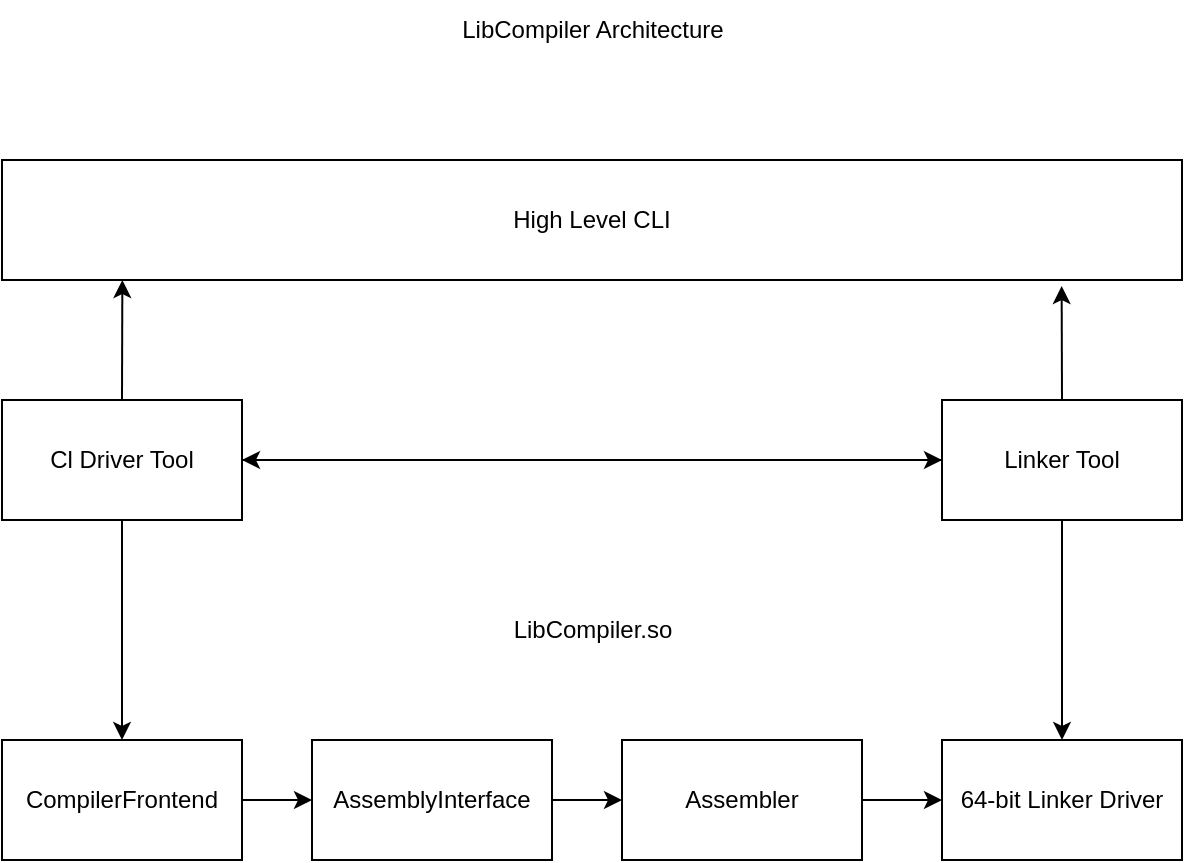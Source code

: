 <mxfile>
    <diagram id="Hvu3NLRsK3fSdSTnrkoh" name="Page-1">
        <mxGraphModel dx="1142" dy="550" grid="1" gridSize="10" guides="1" tooltips="1" connect="1" arrows="1" fold="1" page="1" pageScale="1" pageWidth="850" pageHeight="1100" math="0" shadow="0">
            <root>
                <mxCell id="0"/>
                <mxCell id="1" parent="0"/>
                <mxCell id="4" style="edgeStyle=none;html=1;exitX=1;exitY=0.5;exitDx=0;exitDy=0;" edge="1" parent="1" source="2" target="3">
                    <mxGeometry relative="1" as="geometry"/>
                </mxCell>
                <mxCell id="2" value="CompilerFrontend" style="rounded=0;whiteSpace=wrap;html=1;" vertex="1" parent="1">
                    <mxGeometry x="130" y="580" width="120" height="60" as="geometry"/>
                </mxCell>
                <mxCell id="6" style="edgeStyle=none;html=1;" edge="1" parent="1" source="3" target="5">
                    <mxGeometry relative="1" as="geometry"/>
                </mxCell>
                <mxCell id="3" value="AssemblyInterface" style="rounded=0;whiteSpace=wrap;html=1;" vertex="1" parent="1">
                    <mxGeometry x="285" y="580" width="120" height="60" as="geometry"/>
                </mxCell>
                <mxCell id="8" style="edgeStyle=none;html=1;exitX=1;exitY=0.5;exitDx=0;exitDy=0;" edge="1" parent="1" source="5" target="7">
                    <mxGeometry relative="1" as="geometry"/>
                </mxCell>
                <mxCell id="5" value="Assembler" style="rounded=0;whiteSpace=wrap;html=1;" vertex="1" parent="1">
                    <mxGeometry x="440" y="580" width="120" height="60" as="geometry"/>
                </mxCell>
                <mxCell id="7" value="64-bit Linker Driver" style="rounded=0;whiteSpace=wrap;html=1;" vertex="1" parent="1">
                    <mxGeometry x="600" y="580" width="120" height="60" as="geometry"/>
                </mxCell>
                <mxCell id="10" style="edgeStyle=none;html=1;entryX=0.5;entryY=0;entryDx=0;entryDy=0;" edge="1" parent="1" source="9" target="2">
                    <mxGeometry relative="1" as="geometry"/>
                </mxCell>
                <mxCell id="14" style="edgeStyle=none;html=1;exitX=1;exitY=0.5;exitDx=0;exitDy=0;" edge="1" parent="1" source="9" target="11">
                    <mxGeometry relative="1" as="geometry"/>
                </mxCell>
                <mxCell id="9" value="Cl Driver Tool" style="rounded=0;whiteSpace=wrap;html=1;" vertex="1" parent="1">
                    <mxGeometry x="130" y="410" width="120" height="60" as="geometry"/>
                </mxCell>
                <mxCell id="12" style="edgeStyle=none;html=1;entryX=0.5;entryY=0;entryDx=0;entryDy=0;" edge="1" parent="1" source="11" target="7">
                    <mxGeometry relative="1" as="geometry"/>
                </mxCell>
                <mxCell id="13" style="edgeStyle=none;html=1;entryX=1;entryY=0.5;entryDx=0;entryDy=0;" edge="1" parent="1" source="11" target="9">
                    <mxGeometry relative="1" as="geometry"/>
                </mxCell>
                <mxCell id="11" value="Linker Tool" style="rounded=0;whiteSpace=wrap;html=1;" vertex="1" parent="1">
                    <mxGeometry x="600" y="410" width="120" height="60" as="geometry"/>
                </mxCell>
                <mxCell id="15" value="High Level CLI" style="rounded=0;whiteSpace=wrap;html=1;" vertex="1" parent="1">
                    <mxGeometry x="130" y="290" width="590" height="60" as="geometry"/>
                </mxCell>
                <mxCell id="17" style="edgeStyle=none;html=1;exitX=0.5;exitY=0;exitDx=0;exitDy=0;entryX=0.102;entryY=1;entryDx=0;entryDy=0;entryPerimeter=0;" edge="1" parent="1" source="9" target="15">
                    <mxGeometry relative="1" as="geometry"/>
                </mxCell>
                <mxCell id="18" style="edgeStyle=none;html=1;exitX=0.5;exitY=0;exitDx=0;exitDy=0;entryX=0.898;entryY=1.05;entryDx=0;entryDy=0;entryPerimeter=0;" edge="1" parent="1" source="11" target="15">
                    <mxGeometry relative="1" as="geometry"/>
                </mxCell>
                <mxCell id="19" value="LibCompiler Architecture" style="text;html=1;align=center;verticalAlign=middle;whiteSpace=wrap;rounded=0;" vertex="1" parent="1">
                    <mxGeometry x="338" y="210" width="175" height="30" as="geometry"/>
                </mxCell>
                <mxCell id="20" value="LibCompiler.so" style="text;html=1;align=center;verticalAlign=middle;whiteSpace=wrap;rounded=0;" vertex="1" parent="1">
                    <mxGeometry x="338" y="510" width="175" height="30" as="geometry"/>
                </mxCell>
            </root>
        </mxGraphModel>
    </diagram>
</mxfile>